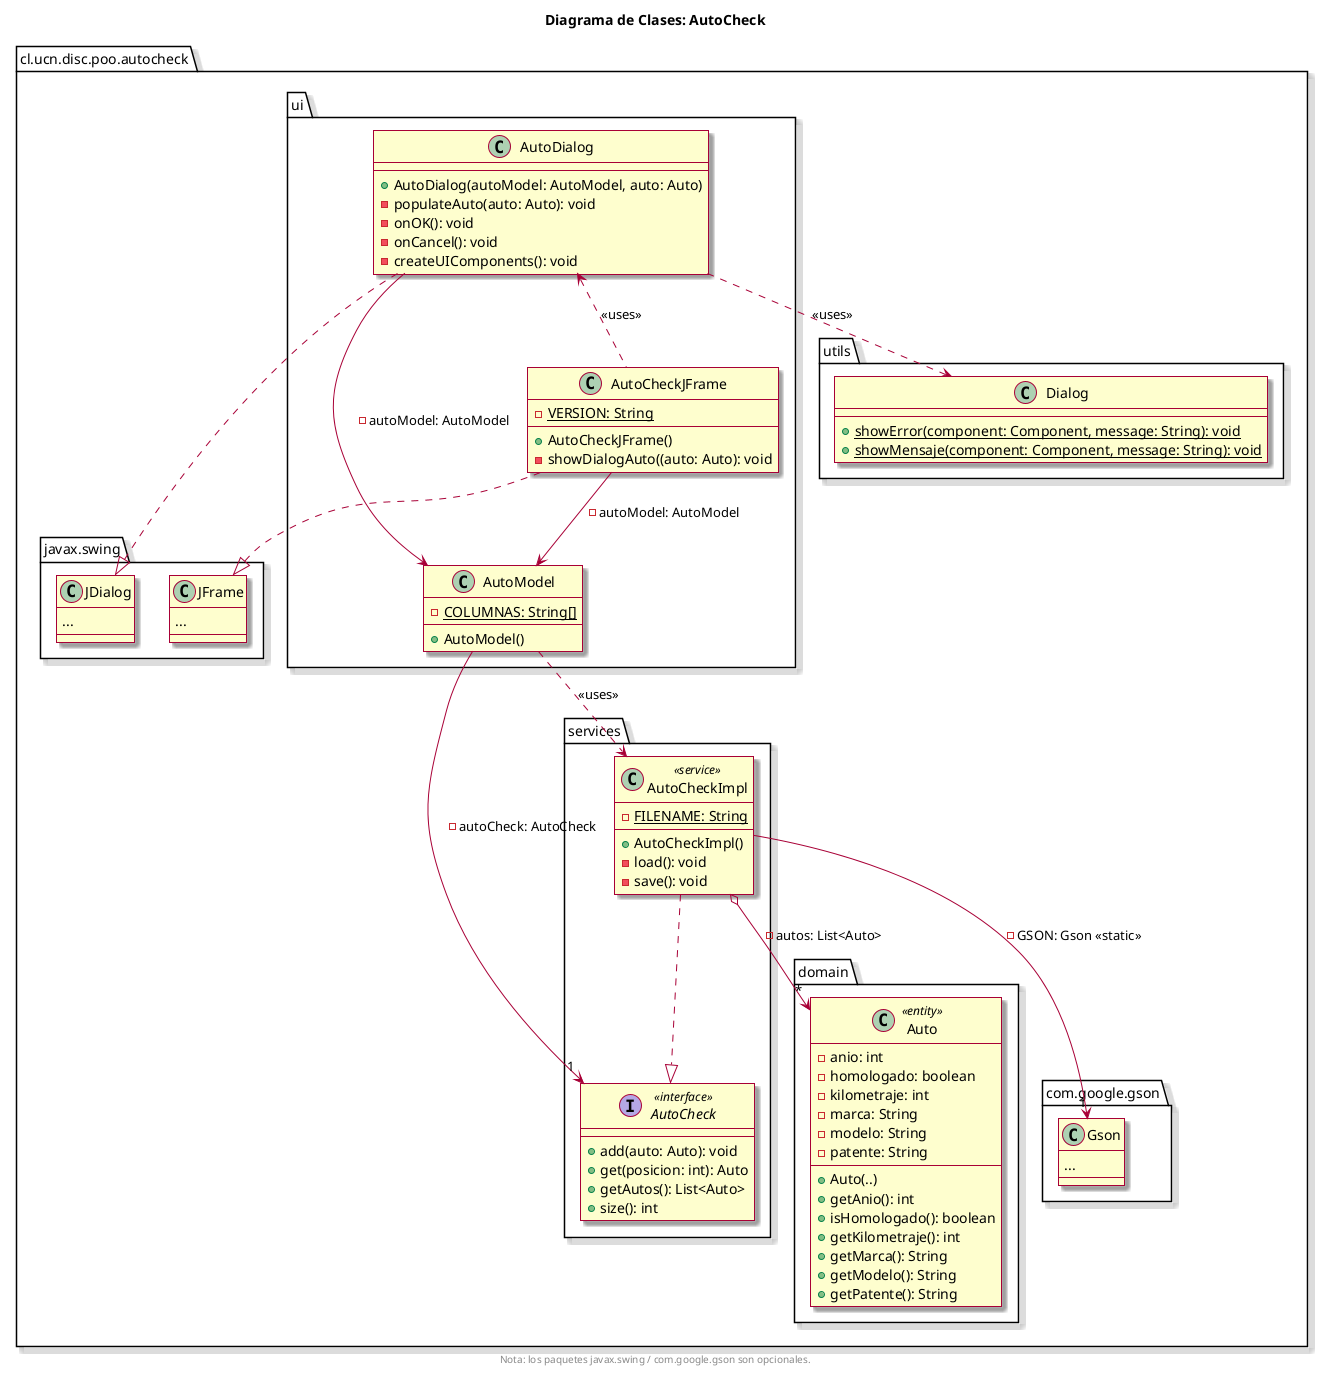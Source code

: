 @startuml

skin rose
set separator none
title Diagrama de Clases: AutoCheck
center footer Nota: los paquetes javax.swing / com.google.gson son opcionales.

package cl.ucn.disc.poo.autocheck {

    package com.google.gson {
        class Gson {
            ...
        }
    }

    package javax.swing {
        class JFrame {
            ...
        }
        class JDialog {
            ...
        }
    }

    package utils {
        class Dialog {
            + {static} showError(component: Component, message: String): void
            + {static} showMensaje(component: Component, message: String): void
        }
    }

    package domain {

        class Auto <<entity>> {
            - anio: int
            - homologado: boolean
            - kilometraje: int
            - marca: String
            - modelo: String
            - patente: String
            + Auto(..)
            + getAnio(): int
            + isHomologado(): boolean
            + getKilometraje(): int
            + getMarca(): String
            + getModelo(): String
            + getPatente(): String
        }

    }

    package services {

        interface AutoCheck <<interface>> {
            + add(auto: Auto): void
            + get(posicion: int): Auto
            + getAutos(): List<Auto>
            + size(): int
        }

        class AutoCheckImpl <<service>> {
            - {static} FILENAME: String
            + AutoCheckImpl()
            - load(): void
            - save(): void

        }
        AutoCheckImpl ..|> AutoCheck
        AutoCheckImpl o--> "*" Auto: - autos: List<Auto>
        AutoCheckImpl --> "1" Gson: - GSON: Gson <<static>>

    }

    package ui {

        class AutoModel {
            - {static} COLUMNAS: String[]
            + AutoModel()
        }
        AutoModel --> "1" AutoCheck: - autoCheck: AutoCheck
        AutoModel ..> AutoCheckImpl: <<uses>>

        class AutoCheckJFrame {
            - {static} VERSION: String
            + AutoCheckJFrame()
            - showDialogAuto((auto: Auto): void
        }
        AutoCheckJFrame --> AutoModel: - autoModel: AutoModel
        AutoCheckJFrame ..|> JFrame

        class AutoDialog {
            + AutoDialog(autoModel: AutoModel, auto: Auto)
            - populateAuto(auto: Auto): void
            - onOK(): void
            - onCancel(): void
            - createUIComponents(): void
        }
        AutoDialog <.. AutoCheckJFrame: <<uses>>
        AutoDialog --> AutoModel: - autoModel: AutoModel
        AutoDialog ..|> JDialog
        AutoDialog ..> Dialog: <<uses>>
    }

}

@enduml
